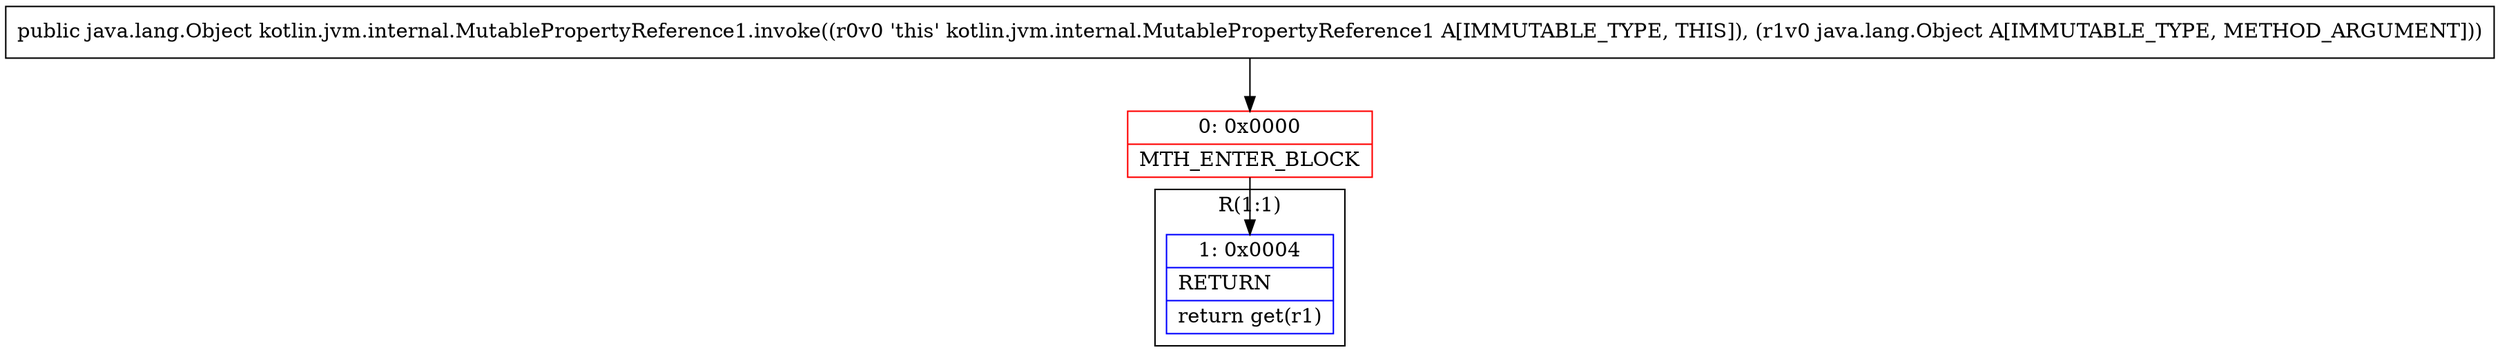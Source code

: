 digraph "CFG forkotlin.jvm.internal.MutablePropertyReference1.invoke(Ljava\/lang\/Object;)Ljava\/lang\/Object;" {
subgraph cluster_Region_553454139 {
label = "R(1:1)";
node [shape=record,color=blue];
Node_1 [shape=record,label="{1\:\ 0x0004|RETURN\l|return get(r1)\l}"];
}
Node_0 [shape=record,color=red,label="{0\:\ 0x0000|MTH_ENTER_BLOCK\l}"];
MethodNode[shape=record,label="{public java.lang.Object kotlin.jvm.internal.MutablePropertyReference1.invoke((r0v0 'this' kotlin.jvm.internal.MutablePropertyReference1 A[IMMUTABLE_TYPE, THIS]), (r1v0 java.lang.Object A[IMMUTABLE_TYPE, METHOD_ARGUMENT])) }"];
MethodNode -> Node_0;
Node_0 -> Node_1;
}

